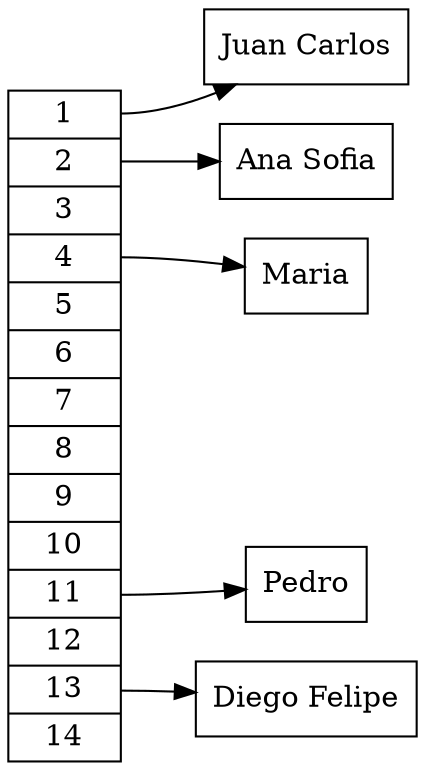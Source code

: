 digraph Hash_Table {
rankdir=LR;
node [shape=record];
node0 [ 
 label="<f0>1|<f1>2|<f2>3|<f3>4|<f4>5|<f5>6|<f6>7|<f7>8|<f8>9|<f9>10|<f10>11|<f11>12|<f12>13|<f13>14"];
node0:f0 -> "Juan Carlos";
node0:f1 -> "Ana Sofia";
node0:f3 -> "Maria";
node0:f10 -> "Pedro";
node0:f12 -> "Diego Felipe";
}
